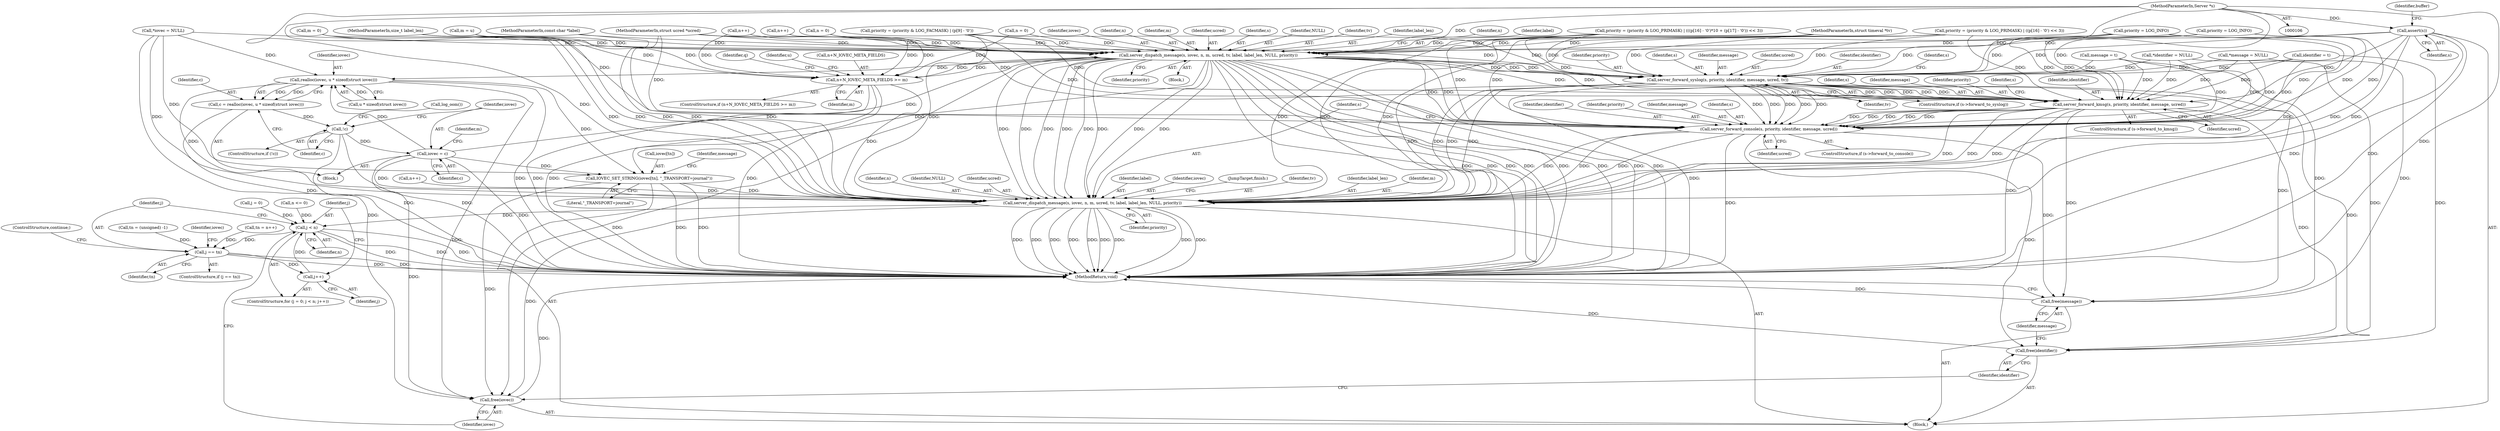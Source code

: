 digraph "0_systemd_505b6a61c22d5565e9308045c7b9bf79f7d0517e@pointer" {
"1000107" [label="(MethodParameterIn,Server *s)"];
"1000149" [label="(Call,assert(s))"];
"1000188" [label="(Call,server_dispatch_message(s, iovec, n, m, ucred, tv, label, label_len, NULL, priority))"];
"1000235" [label="(Call,n+N_IOVEC_META_FIELDS >= m)"];
"1000725" [label="(Call,server_dispatch_message(s, iovec, n, m, ucred, tv, label, label_len, NULL, priority))"];
"1000741" [label="(Call,j < n)"];
"1000748" [label="(Call,j == tn)"];
"1000744" [label="(Call,j++)"];
"1000780" [label="(Call,free(iovec))"];
"1000256" [label="(Call,realloc(iovec, u * sizeof(struct iovec)))"];
"1000254" [label="(Call,c = realloc(iovec, u * sizeof(struct iovec)))"];
"1000263" [label="(Call,!c)"];
"1000268" [label="(Call,iovec = c)"];
"1000686" [label="(Call,IOVEC_SET_STRING(iovec[tn], \"_TRANSPORT=journal\"))"];
"1000698" [label="(Call,server_forward_syslog(s, priority, identifier, message, ucred, tv))"];
"1000709" [label="(Call,server_forward_kmsg(s, priority, identifier, message, ucred))"];
"1000719" [label="(Call,server_forward_console(s, priority, identifier, message, ucred))"];
"1000782" [label="(Call,free(identifier))"];
"1000784" [label="(Call,free(message))"];
"1000705" [label="(ControlStructure,if (s->forward_to_kmsg))"];
"1000112" [label="(MethodParameterIn,const char *label)"];
"1000254" [label="(Call,c = realloc(iovec, u * sizeof(struct iovec)))"];
"1000269" [label="(Identifier,iovec)"];
"1000750" [label="(Identifier,tn)"];
"1000114" [label="(Block,)"];
"1000200" [label="(Identifier,n)"];
"1000314" [label="(Call,n++)"];
"1000256" [label="(Call,realloc(iovec, u * sizeof(struct iovec)))"];
"1000728" [label="(Identifier,n)"];
"1000266" [label="(Call,log_oom())"];
"1000723" [label="(Identifier,message)"];
"1000734" [label="(Identifier,NULL)"];
"1000722" [label="(Identifier,identifier)"];
"1000262" [label="(ControlStructure,if (!c))"];
"1000690" [label="(Literal,\"_TRANSPORT=journal\")"];
"1000709" [label="(Call,server_forward_kmsg(s, priority, identifier, message, ucred))"];
"1000748" [label="(Call,j == tn)"];
"1000199" [label="(Call,n = 0)"];
"1000129" [label="(Call,tn = (unsigned) -1)"];
"1000149" [label="(Call,assert(s))"];
"1000188" [label="(Call,server_dispatch_message(s, iovec, n, m, ucred, tv, label, label_len, NULL, priority))"];
"1000472" [label="(Call,identifier = t)"];
"1000234" [label="(ControlStructure,if (n+N_IOVEC_META_FIELDS >= m))"];
"1000730" [label="(Identifier,ucred)"];
"1000120" [label="(Call,n = 0)"];
"1000124" [label="(Call,m = 0)"];
"1000743" [label="(Identifier,n)"];
"1000257" [label="(Identifier,iovec)"];
"1000271" [label="(Call,m = u)"];
"1000146" [label="(Call,*message = NULL)"];
"1000275" [label="(Identifier,q)"];
"1000195" [label="(Identifier,label)"];
"1000116" [label="(Call,*iovec = NULL)"];
"1000757" [label="(Identifier,iovec)"];
"1000712" [label="(Identifier,identifier)"];
"1000107" [label="(MethodParameterIn,Server *s)"];
"1000703" [label="(Identifier,ucred)"];
"1000741" [label="(Call,j < n)"];
"1000244" [label="(Identifier,u)"];
"1000732" [label="(Identifier,label)"];
"1000264" [label="(Identifier,c)"];
"1000190" [label="(Identifier,iovec)"];
"1000692" [label="(Identifier,message)"];
"1000737" [label="(ControlStructure,for (j = 0; j < n; j++))"];
"1000138" [label="(Call,priority = LOG_INFO)"];
"1000710" [label="(Identifier,s)"];
"1000202" [label="(Call,priority = LOG_INFO)"];
"1000713" [label="(Identifier,message)"];
"1000784" [label="(Call,free(message))"];
"1000682" [label="(Call,tn = n++)"];
"1000727" [label="(Identifier,iovec)"];
"1000724" [label="(Identifier,ucred)"];
"1000711" [label="(Identifier,priority)"];
"1000678" [label="(Call,n <= 0)"];
"1000268" [label="(Call,iovec = c)"];
"1000786" [label="(MethodReturn,void)"];
"1000191" [label="(Identifier,n)"];
"1000698" [label="(Call,server_forward_syslog(s, priority, identifier, message, ucred, tv))"];
"1000749" [label="(Identifier,j)"];
"1000782" [label="(Call,free(identifier))"];
"1000686" [label="(Call,IOVEC_SET_STRING(iovec[tn], \"_TRANSPORT=journal\"))"];
"1000736" [label="(JumpTarget,finish:)"];
"1000270" [label="(Identifier,c)"];
"1000192" [label="(Identifier,m)"];
"1000781" [label="(Identifier,iovec)"];
"1000751" [label="(ControlStructure,continue;)"];
"1000198" [label="(Identifier,priority)"];
"1000745" [label="(Identifier,j)"];
"1000193" [label="(Identifier,ucred)"];
"1000110" [label="(MethodParameterIn,struct ucred *ucred)"];
"1000731" [label="(Identifier,tv)"];
"1000704" [label="(Identifier,tv)"];
"1000721" [label="(Identifier,priority)"];
"1000785" [label="(Identifier,message)"];
"1000719" [label="(Call,server_forward_console(s, priority, identifier, message, ucred))"];
"1000339" [label="(Call,priority = (priority & LOG_FACMASK) | (p[9] - '0'))"];
"1000717" [label="(Identifier,s)"];
"1000153" [label="(Identifier,buffer)"];
"1000423" [label="(Call,priority = (priority & LOG_PRIMASK) | (((p[16] - '0')*10 + (p[17] - '0')) << 3))"];
"1000733" [label="(Identifier,label_len)"];
"1000725" [label="(Call,server_dispatch_message(s, iovec, n, m, ucred, tv, label, label_len, NULL, priority))"];
"1000189" [label="(Identifier,s)"];
"1000272" [label="(Identifier,m)"];
"1000258" [label="(Call,u * sizeof(struct iovec))"];
"1000701" [label="(Identifier,identifier)"];
"1000729" [label="(Identifier,m)"];
"1000197" [label="(Identifier,NULL)"];
"1000707" [label="(Identifier,s)"];
"1000715" [label="(ControlStructure,if (s->forward_to_console))"];
"1000726" [label="(Identifier,s)"];
"1000747" [label="(ControlStructure,if (j == tn))"];
"1000113" [label="(MethodParameterIn,size_t label_len)"];
"1000235" [label="(Call,n+N_IOVEC_META_FIELDS >= m)"];
"1000263" [label="(Call,!c)"];
"1000194" [label="(Identifier,tv)"];
"1000687" [label="(Call,iovec[tn])"];
"1000111" [label="(MethodParameterIn,struct timeval *tv)"];
"1000187" [label="(Block,)"];
"1000735" [label="(Identifier,priority)"];
"1000684" [label="(Call,n++)"];
"1000780" [label="(Call,free(iovec))"];
"1000738" [label="(Call,j = 0)"];
"1000150" [label="(Identifier,s)"];
"1000374" [label="(Call,priority = (priority & LOG_PRIMASK) | ((p[16] - '0') << 3))"];
"1000503" [label="(Call,message = t)"];
"1000646" [label="(Call,n++)"];
"1000742" [label="(Identifier,j)"];
"1000236" [label="(Call,n+N_IOVEC_META_FIELDS)"];
"1000240" [label="(Block,)"];
"1000744" [label="(Call,j++)"];
"1000700" [label="(Identifier,priority)"];
"1000142" [label="(Call,*identifier = NULL)"];
"1000694" [label="(ControlStructure,if (s->forward_to_syslog))"];
"1000783" [label="(Identifier,identifier)"];
"1000196" [label="(Identifier,label_len)"];
"1000699" [label="(Identifier,s)"];
"1000255" [label="(Identifier,c)"];
"1000714" [label="(Identifier,ucred)"];
"1000702" [label="(Identifier,message)"];
"1000720" [label="(Identifier,s)"];
"1000239" [label="(Identifier,m)"];
"1000107" -> "1000106"  [label="AST: "];
"1000107" -> "1000786"  [label="DDG: "];
"1000107" -> "1000149"  [label="DDG: "];
"1000107" -> "1000188"  [label="DDG: "];
"1000107" -> "1000698"  [label="DDG: "];
"1000107" -> "1000709"  [label="DDG: "];
"1000107" -> "1000719"  [label="DDG: "];
"1000107" -> "1000725"  [label="DDG: "];
"1000149" -> "1000114"  [label="AST: "];
"1000149" -> "1000150"  [label="CFG: "];
"1000150" -> "1000149"  [label="AST: "];
"1000153" -> "1000149"  [label="CFG: "];
"1000149" -> "1000786"  [label="DDG: "];
"1000149" -> "1000786"  [label="DDG: "];
"1000149" -> "1000188"  [label="DDG: "];
"1000149" -> "1000698"  [label="DDG: "];
"1000149" -> "1000709"  [label="DDG: "];
"1000149" -> "1000719"  [label="DDG: "];
"1000149" -> "1000725"  [label="DDG: "];
"1000188" -> "1000187"  [label="AST: "];
"1000188" -> "1000198"  [label="CFG: "];
"1000189" -> "1000188"  [label="AST: "];
"1000190" -> "1000188"  [label="AST: "];
"1000191" -> "1000188"  [label="AST: "];
"1000192" -> "1000188"  [label="AST: "];
"1000193" -> "1000188"  [label="AST: "];
"1000194" -> "1000188"  [label="AST: "];
"1000195" -> "1000188"  [label="AST: "];
"1000196" -> "1000188"  [label="AST: "];
"1000197" -> "1000188"  [label="AST: "];
"1000198" -> "1000188"  [label="AST: "];
"1000200" -> "1000188"  [label="CFG: "];
"1000188" -> "1000786"  [label="DDG: "];
"1000188" -> "1000786"  [label="DDG: "];
"1000188" -> "1000786"  [label="DDG: "];
"1000188" -> "1000786"  [label="DDG: "];
"1000188" -> "1000786"  [label="DDG: "];
"1000188" -> "1000786"  [label="DDG: "];
"1000188" -> "1000786"  [label="DDG: "];
"1000188" -> "1000786"  [label="DDG: "];
"1000116" -> "1000188"  [label="DDG: "];
"1000268" -> "1000188"  [label="DDG: "];
"1000199" -> "1000188"  [label="DDG: "];
"1000646" -> "1000188"  [label="DDG: "];
"1000120" -> "1000188"  [label="DDG: "];
"1000314" -> "1000188"  [label="DDG: "];
"1000124" -> "1000188"  [label="DDG: "];
"1000235" -> "1000188"  [label="DDG: "];
"1000271" -> "1000188"  [label="DDG: "];
"1000110" -> "1000188"  [label="DDG: "];
"1000111" -> "1000188"  [label="DDG: "];
"1000112" -> "1000188"  [label="DDG: "];
"1000113" -> "1000188"  [label="DDG: "];
"1000374" -> "1000188"  [label="DDG: "];
"1000138" -> "1000188"  [label="DDG: "];
"1000202" -> "1000188"  [label="DDG: "];
"1000423" -> "1000188"  [label="DDG: "];
"1000339" -> "1000188"  [label="DDG: "];
"1000188" -> "1000235"  [label="DDG: "];
"1000188" -> "1000256"  [label="DDG: "];
"1000188" -> "1000686"  [label="DDG: "];
"1000188" -> "1000698"  [label="DDG: "];
"1000188" -> "1000698"  [label="DDG: "];
"1000188" -> "1000698"  [label="DDG: "];
"1000188" -> "1000709"  [label="DDG: "];
"1000188" -> "1000709"  [label="DDG: "];
"1000188" -> "1000719"  [label="DDG: "];
"1000188" -> "1000719"  [label="DDG: "];
"1000188" -> "1000725"  [label="DDG: "];
"1000188" -> "1000725"  [label="DDG: "];
"1000188" -> "1000725"  [label="DDG: "];
"1000188" -> "1000725"  [label="DDG: "];
"1000188" -> "1000725"  [label="DDG: "];
"1000188" -> "1000725"  [label="DDG: "];
"1000188" -> "1000725"  [label="DDG: "];
"1000188" -> "1000725"  [label="DDG: "];
"1000188" -> "1000780"  [label="DDG: "];
"1000235" -> "1000234"  [label="AST: "];
"1000235" -> "1000239"  [label="CFG: "];
"1000236" -> "1000235"  [label="AST: "];
"1000239" -> "1000235"  [label="AST: "];
"1000244" -> "1000235"  [label="CFG: "];
"1000275" -> "1000235"  [label="CFG: "];
"1000235" -> "1000786"  [label="DDG: "];
"1000235" -> "1000786"  [label="DDG: "];
"1000235" -> "1000786"  [label="DDG: "];
"1000199" -> "1000235"  [label="DDG: "];
"1000646" -> "1000235"  [label="DDG: "];
"1000120" -> "1000235"  [label="DDG: "];
"1000314" -> "1000235"  [label="DDG: "];
"1000124" -> "1000235"  [label="DDG: "];
"1000271" -> "1000235"  [label="DDG: "];
"1000235" -> "1000725"  [label="DDG: "];
"1000725" -> "1000114"  [label="AST: "];
"1000725" -> "1000735"  [label="CFG: "];
"1000726" -> "1000725"  [label="AST: "];
"1000727" -> "1000725"  [label="AST: "];
"1000728" -> "1000725"  [label="AST: "];
"1000729" -> "1000725"  [label="AST: "];
"1000730" -> "1000725"  [label="AST: "];
"1000731" -> "1000725"  [label="AST: "];
"1000732" -> "1000725"  [label="AST: "];
"1000733" -> "1000725"  [label="AST: "];
"1000734" -> "1000725"  [label="AST: "];
"1000735" -> "1000725"  [label="AST: "];
"1000736" -> "1000725"  [label="CFG: "];
"1000725" -> "1000786"  [label="DDG: "];
"1000725" -> "1000786"  [label="DDG: "];
"1000725" -> "1000786"  [label="DDG: "];
"1000725" -> "1000786"  [label="DDG: "];
"1000725" -> "1000786"  [label="DDG: "];
"1000725" -> "1000786"  [label="DDG: "];
"1000725" -> "1000786"  [label="DDG: "];
"1000725" -> "1000786"  [label="DDG: "];
"1000725" -> "1000786"  [label="DDG: "];
"1000698" -> "1000725"  [label="DDG: "];
"1000698" -> "1000725"  [label="DDG: "];
"1000698" -> "1000725"  [label="DDG: "];
"1000698" -> "1000725"  [label="DDG: "];
"1000709" -> "1000725"  [label="DDG: "];
"1000709" -> "1000725"  [label="DDG: "];
"1000709" -> "1000725"  [label="DDG: "];
"1000719" -> "1000725"  [label="DDG: "];
"1000719" -> "1000725"  [label="DDG: "];
"1000719" -> "1000725"  [label="DDG: "];
"1000116" -> "1000725"  [label="DDG: "];
"1000268" -> "1000725"  [label="DDG: "];
"1000686" -> "1000725"  [label="DDG: "];
"1000256" -> "1000725"  [label="DDG: "];
"1000684" -> "1000725"  [label="DDG: "];
"1000124" -> "1000725"  [label="DDG: "];
"1000271" -> "1000725"  [label="DDG: "];
"1000110" -> "1000725"  [label="DDG: "];
"1000111" -> "1000725"  [label="DDG: "];
"1000112" -> "1000725"  [label="DDG: "];
"1000113" -> "1000725"  [label="DDG: "];
"1000138" -> "1000725"  [label="DDG: "];
"1000423" -> "1000725"  [label="DDG: "];
"1000339" -> "1000725"  [label="DDG: "];
"1000374" -> "1000725"  [label="DDG: "];
"1000202" -> "1000725"  [label="DDG: "];
"1000725" -> "1000741"  [label="DDG: "];
"1000725" -> "1000780"  [label="DDG: "];
"1000741" -> "1000737"  [label="AST: "];
"1000741" -> "1000743"  [label="CFG: "];
"1000742" -> "1000741"  [label="AST: "];
"1000743" -> "1000741"  [label="AST: "];
"1000749" -> "1000741"  [label="CFG: "];
"1000781" -> "1000741"  [label="CFG: "];
"1000741" -> "1000786"  [label="DDG: "];
"1000741" -> "1000786"  [label="DDG: "];
"1000741" -> "1000786"  [label="DDG: "];
"1000738" -> "1000741"  [label="DDG: "];
"1000744" -> "1000741"  [label="DDG: "];
"1000678" -> "1000741"  [label="DDG: "];
"1000741" -> "1000748"  [label="DDG: "];
"1000748" -> "1000747"  [label="AST: "];
"1000748" -> "1000750"  [label="CFG: "];
"1000749" -> "1000748"  [label="AST: "];
"1000750" -> "1000748"  [label="AST: "];
"1000751" -> "1000748"  [label="CFG: "];
"1000757" -> "1000748"  [label="CFG: "];
"1000748" -> "1000786"  [label="DDG: "];
"1000748" -> "1000786"  [label="DDG: "];
"1000748" -> "1000744"  [label="DDG: "];
"1000129" -> "1000748"  [label="DDG: "];
"1000682" -> "1000748"  [label="DDG: "];
"1000744" -> "1000737"  [label="AST: "];
"1000744" -> "1000745"  [label="CFG: "];
"1000745" -> "1000744"  [label="AST: "];
"1000742" -> "1000744"  [label="CFG: "];
"1000780" -> "1000114"  [label="AST: "];
"1000780" -> "1000781"  [label="CFG: "];
"1000781" -> "1000780"  [label="AST: "];
"1000783" -> "1000780"  [label="CFG: "];
"1000780" -> "1000786"  [label="DDG: "];
"1000116" -> "1000780"  [label="DDG: "];
"1000268" -> "1000780"  [label="DDG: "];
"1000686" -> "1000780"  [label="DDG: "];
"1000256" -> "1000780"  [label="DDG: "];
"1000256" -> "1000254"  [label="AST: "];
"1000256" -> "1000258"  [label="CFG: "];
"1000257" -> "1000256"  [label="AST: "];
"1000258" -> "1000256"  [label="AST: "];
"1000254" -> "1000256"  [label="CFG: "];
"1000256" -> "1000786"  [label="DDG: "];
"1000256" -> "1000254"  [label="DDG: "];
"1000256" -> "1000254"  [label="DDG: "];
"1000116" -> "1000256"  [label="DDG: "];
"1000268" -> "1000256"  [label="DDG: "];
"1000258" -> "1000256"  [label="DDG: "];
"1000256" -> "1000686"  [label="DDG: "];
"1000254" -> "1000240"  [label="AST: "];
"1000255" -> "1000254"  [label="AST: "];
"1000264" -> "1000254"  [label="CFG: "];
"1000254" -> "1000786"  [label="DDG: "];
"1000254" -> "1000263"  [label="DDG: "];
"1000263" -> "1000262"  [label="AST: "];
"1000263" -> "1000264"  [label="CFG: "];
"1000264" -> "1000263"  [label="AST: "];
"1000266" -> "1000263"  [label="CFG: "];
"1000269" -> "1000263"  [label="CFG: "];
"1000263" -> "1000786"  [label="DDG: "];
"1000263" -> "1000786"  [label="DDG: "];
"1000263" -> "1000268"  [label="DDG: "];
"1000268" -> "1000240"  [label="AST: "];
"1000268" -> "1000270"  [label="CFG: "];
"1000269" -> "1000268"  [label="AST: "];
"1000270" -> "1000268"  [label="AST: "];
"1000272" -> "1000268"  [label="CFG: "];
"1000268" -> "1000786"  [label="DDG: "];
"1000268" -> "1000686"  [label="DDG: "];
"1000686" -> "1000114"  [label="AST: "];
"1000686" -> "1000690"  [label="CFG: "];
"1000687" -> "1000686"  [label="AST: "];
"1000690" -> "1000686"  [label="AST: "];
"1000692" -> "1000686"  [label="CFG: "];
"1000686" -> "1000786"  [label="DDG: "];
"1000686" -> "1000786"  [label="DDG: "];
"1000116" -> "1000686"  [label="DDG: "];
"1000698" -> "1000694"  [label="AST: "];
"1000698" -> "1000704"  [label="CFG: "];
"1000699" -> "1000698"  [label="AST: "];
"1000700" -> "1000698"  [label="AST: "];
"1000701" -> "1000698"  [label="AST: "];
"1000702" -> "1000698"  [label="AST: "];
"1000703" -> "1000698"  [label="AST: "];
"1000704" -> "1000698"  [label="AST: "];
"1000707" -> "1000698"  [label="CFG: "];
"1000698" -> "1000786"  [label="DDG: "];
"1000374" -> "1000698"  [label="DDG: "];
"1000138" -> "1000698"  [label="DDG: "];
"1000202" -> "1000698"  [label="DDG: "];
"1000423" -> "1000698"  [label="DDG: "];
"1000339" -> "1000698"  [label="DDG: "];
"1000472" -> "1000698"  [label="DDG: "];
"1000142" -> "1000698"  [label="DDG: "];
"1000503" -> "1000698"  [label="DDG: "];
"1000146" -> "1000698"  [label="DDG: "];
"1000110" -> "1000698"  [label="DDG: "];
"1000111" -> "1000698"  [label="DDG: "];
"1000698" -> "1000709"  [label="DDG: "];
"1000698" -> "1000709"  [label="DDG: "];
"1000698" -> "1000709"  [label="DDG: "];
"1000698" -> "1000709"  [label="DDG: "];
"1000698" -> "1000709"  [label="DDG: "];
"1000698" -> "1000719"  [label="DDG: "];
"1000698" -> "1000719"  [label="DDG: "];
"1000698" -> "1000719"  [label="DDG: "];
"1000698" -> "1000719"  [label="DDG: "];
"1000698" -> "1000719"  [label="DDG: "];
"1000698" -> "1000782"  [label="DDG: "];
"1000698" -> "1000784"  [label="DDG: "];
"1000709" -> "1000705"  [label="AST: "];
"1000709" -> "1000714"  [label="CFG: "];
"1000710" -> "1000709"  [label="AST: "];
"1000711" -> "1000709"  [label="AST: "];
"1000712" -> "1000709"  [label="AST: "];
"1000713" -> "1000709"  [label="AST: "];
"1000714" -> "1000709"  [label="AST: "];
"1000717" -> "1000709"  [label="CFG: "];
"1000709" -> "1000786"  [label="DDG: "];
"1000374" -> "1000709"  [label="DDG: "];
"1000138" -> "1000709"  [label="DDG: "];
"1000202" -> "1000709"  [label="DDG: "];
"1000423" -> "1000709"  [label="DDG: "];
"1000339" -> "1000709"  [label="DDG: "];
"1000472" -> "1000709"  [label="DDG: "];
"1000142" -> "1000709"  [label="DDG: "];
"1000503" -> "1000709"  [label="DDG: "];
"1000146" -> "1000709"  [label="DDG: "];
"1000110" -> "1000709"  [label="DDG: "];
"1000709" -> "1000719"  [label="DDG: "];
"1000709" -> "1000719"  [label="DDG: "];
"1000709" -> "1000719"  [label="DDG: "];
"1000709" -> "1000719"  [label="DDG: "];
"1000709" -> "1000719"  [label="DDG: "];
"1000709" -> "1000782"  [label="DDG: "];
"1000709" -> "1000784"  [label="DDG: "];
"1000719" -> "1000715"  [label="AST: "];
"1000719" -> "1000724"  [label="CFG: "];
"1000720" -> "1000719"  [label="AST: "];
"1000721" -> "1000719"  [label="AST: "];
"1000722" -> "1000719"  [label="AST: "];
"1000723" -> "1000719"  [label="AST: "];
"1000724" -> "1000719"  [label="AST: "];
"1000726" -> "1000719"  [label="CFG: "];
"1000719" -> "1000786"  [label="DDG: "];
"1000138" -> "1000719"  [label="DDG: "];
"1000202" -> "1000719"  [label="DDG: "];
"1000423" -> "1000719"  [label="DDG: "];
"1000339" -> "1000719"  [label="DDG: "];
"1000374" -> "1000719"  [label="DDG: "];
"1000472" -> "1000719"  [label="DDG: "];
"1000142" -> "1000719"  [label="DDG: "];
"1000503" -> "1000719"  [label="DDG: "];
"1000146" -> "1000719"  [label="DDG: "];
"1000110" -> "1000719"  [label="DDG: "];
"1000719" -> "1000782"  [label="DDG: "];
"1000719" -> "1000784"  [label="DDG: "];
"1000782" -> "1000114"  [label="AST: "];
"1000782" -> "1000783"  [label="CFG: "];
"1000783" -> "1000782"  [label="AST: "];
"1000785" -> "1000782"  [label="CFG: "];
"1000782" -> "1000786"  [label="DDG: "];
"1000472" -> "1000782"  [label="DDG: "];
"1000142" -> "1000782"  [label="DDG: "];
"1000784" -> "1000114"  [label="AST: "];
"1000784" -> "1000785"  [label="CFG: "];
"1000785" -> "1000784"  [label="AST: "];
"1000786" -> "1000784"  [label="CFG: "];
"1000784" -> "1000786"  [label="DDG: "];
"1000503" -> "1000784"  [label="DDG: "];
"1000146" -> "1000784"  [label="DDG: "];
}
